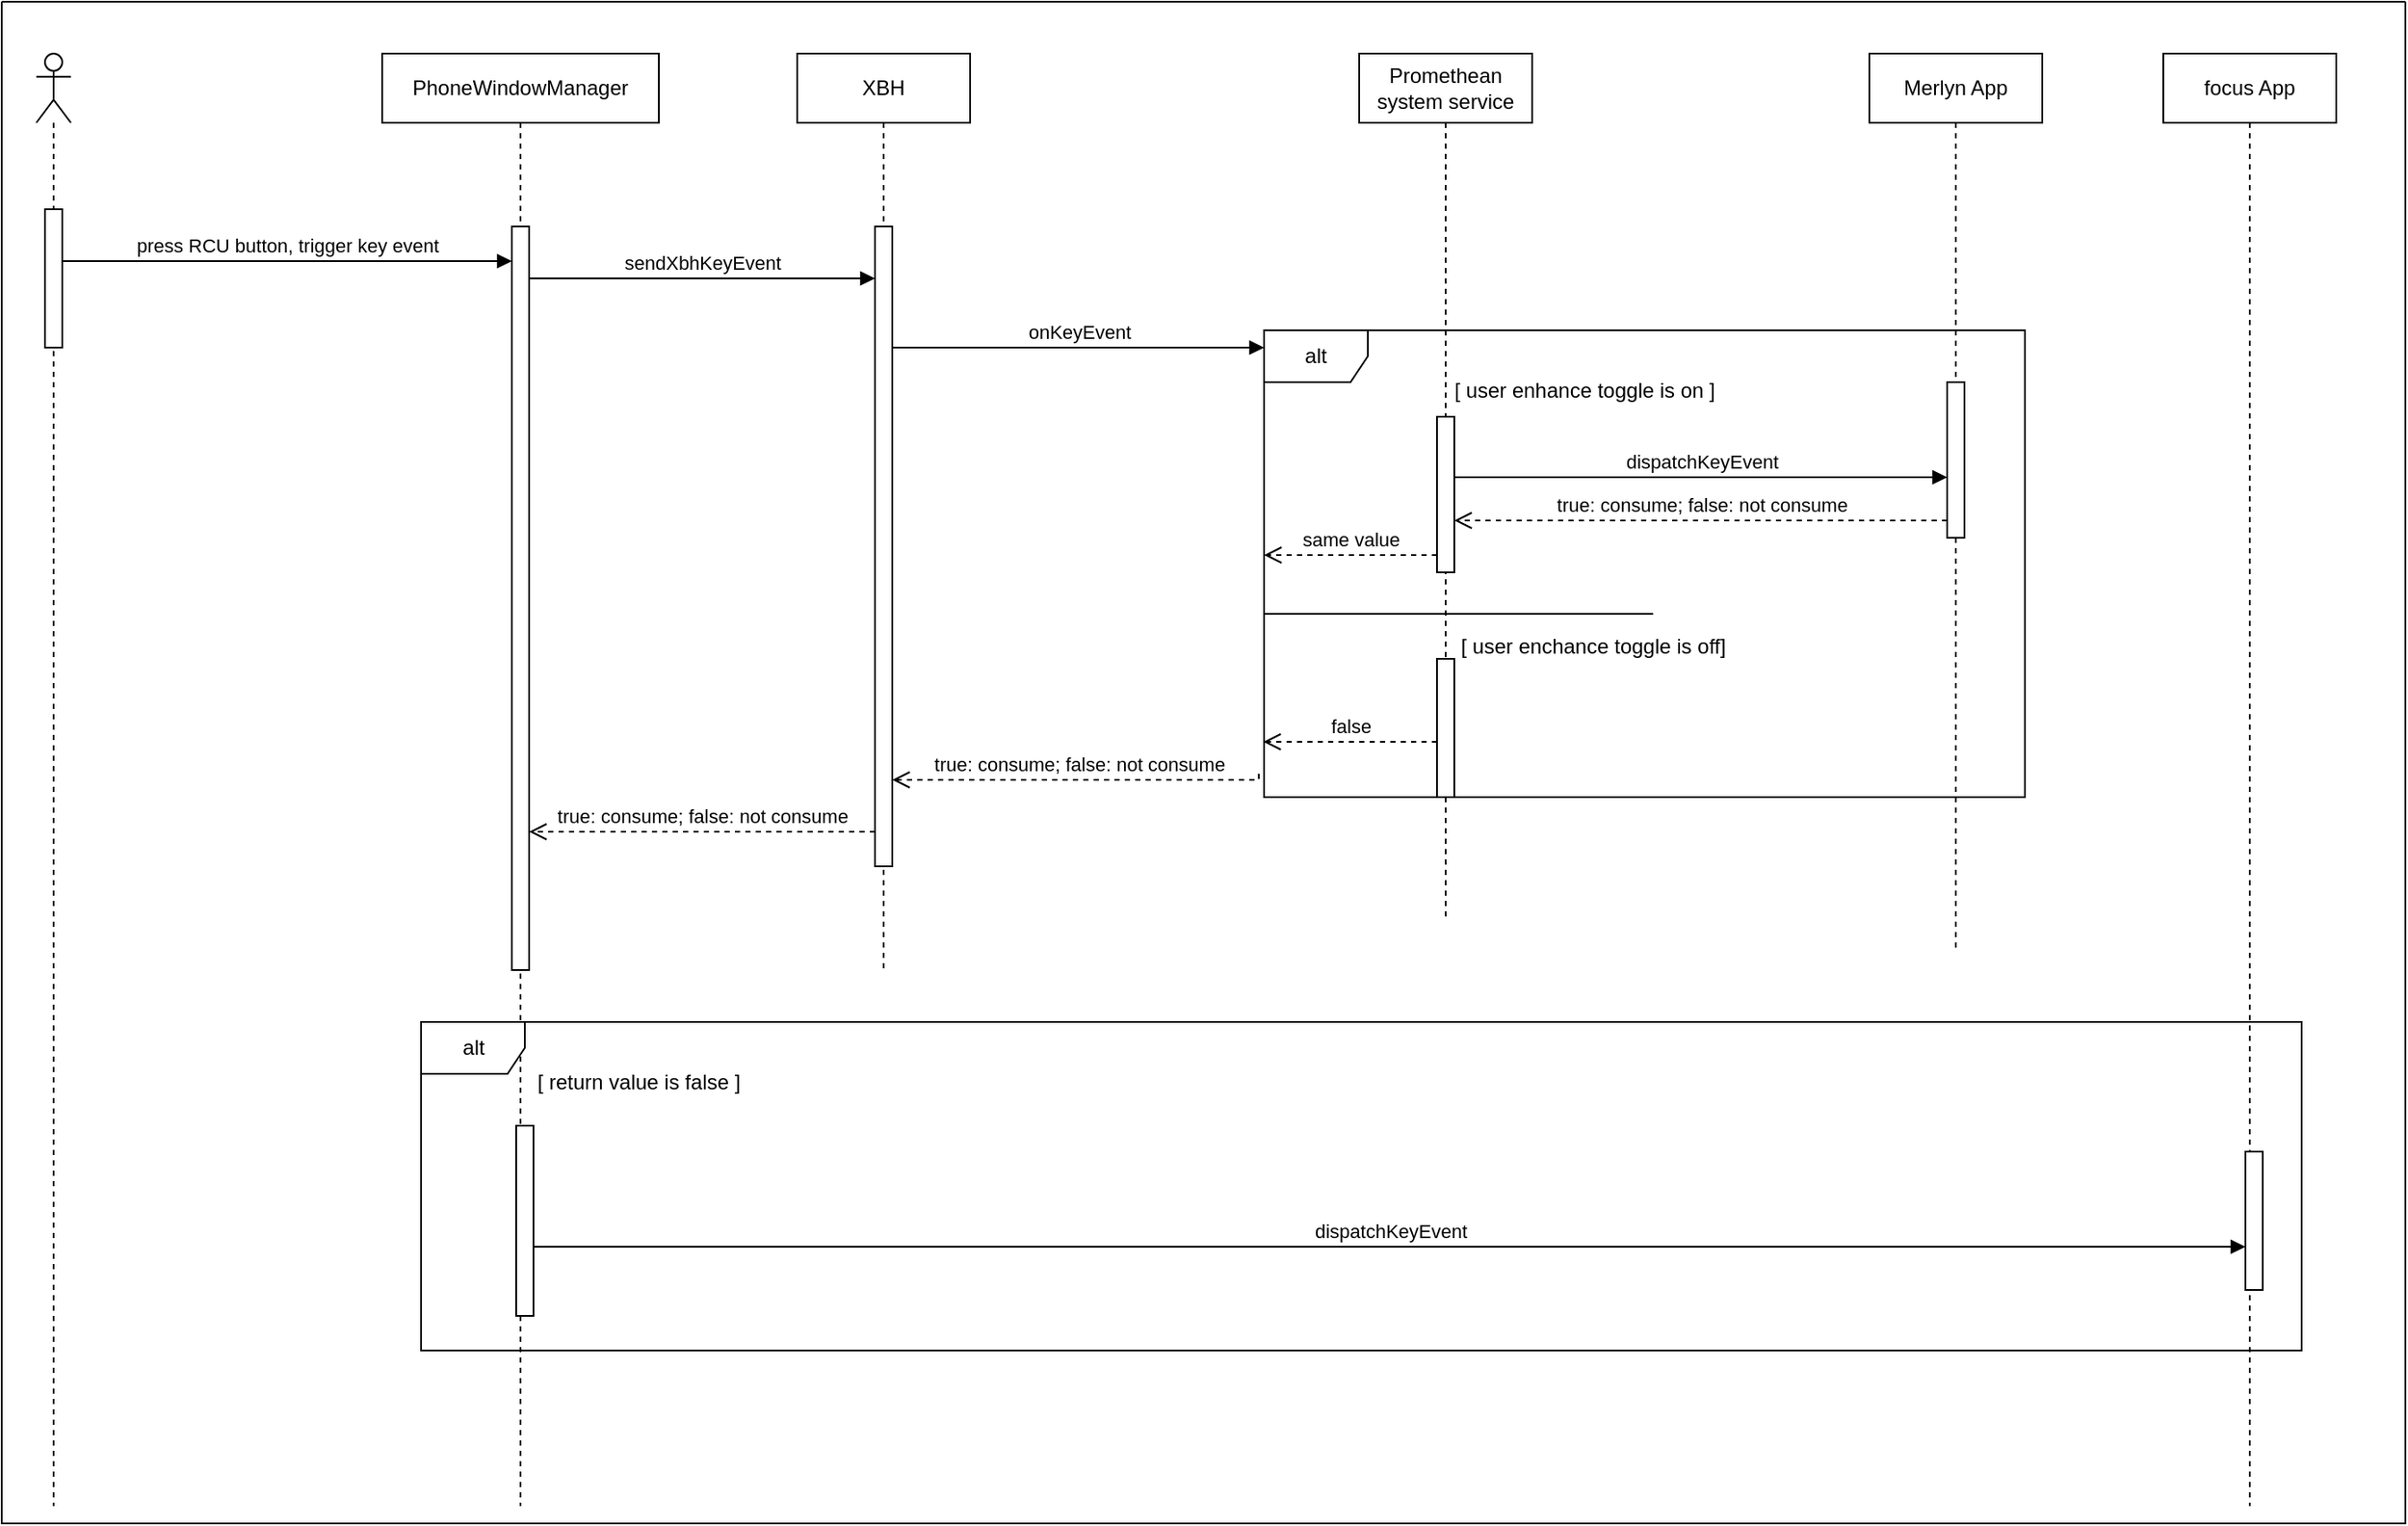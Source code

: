 <mxfile version="20.8.23" type="github">
  <diagram name="Page-1" id="Iv7mJayoe5ap2ETNNHTu">
    <mxGraphModel dx="-560" dy="690" grid="1" gridSize="10" guides="1" tooltips="1" connect="1" arrows="1" fold="1" page="1" pageScale="1" pageWidth="850" pageHeight="1100" math="0" shadow="0">
      <root>
        <mxCell id="0" />
        <mxCell id="1" parent="0" />
        <mxCell id="XDO1bSZa6HCcQc958d6B-11" value="PhoneWindowManager" style="shape=umlLifeline;perimeter=lifelinePerimeter;whiteSpace=wrap;html=1;container=1;dropTarget=0;collapsible=0;recursiveResize=0;outlineConnect=0;portConstraint=eastwest;newEdgeStyle={&quot;edgeStyle&quot;:&quot;elbowEdgeStyle&quot;,&quot;elbow&quot;:&quot;vertical&quot;,&quot;curved&quot;:0,&quot;rounded&quot;:0};" vertex="1" parent="1">
          <mxGeometry x="1920" y="40" width="160" height="840" as="geometry" />
        </mxCell>
        <mxCell id="XDO1bSZa6HCcQc958d6B-18" value="" style="html=1;points=[];perimeter=orthogonalPerimeter;outlineConnect=0;targetShapes=umlLifeline;portConstraint=eastwest;newEdgeStyle={&quot;edgeStyle&quot;:&quot;elbowEdgeStyle&quot;,&quot;elbow&quot;:&quot;vertical&quot;,&quot;curved&quot;:0,&quot;rounded&quot;:0};" vertex="1" parent="XDO1bSZa6HCcQc958d6B-11">
          <mxGeometry x="75" y="100" width="10" height="430" as="geometry" />
        </mxCell>
        <mxCell id="XDO1bSZa6HCcQc958d6B-16" value="" style="shape=umlLifeline;perimeter=lifelinePerimeter;whiteSpace=wrap;html=1;container=1;dropTarget=0;collapsible=0;recursiveResize=0;outlineConnect=0;portConstraint=eastwest;newEdgeStyle={&quot;edgeStyle&quot;:&quot;elbowEdgeStyle&quot;,&quot;elbow&quot;:&quot;vertical&quot;,&quot;curved&quot;:0,&quot;rounded&quot;:0};participant=umlActor;" vertex="1" parent="1">
          <mxGeometry x="1720" y="40" width="20" height="840" as="geometry" />
        </mxCell>
        <mxCell id="XDO1bSZa6HCcQc958d6B-17" value="press RCU button, trigger key event" style="html=1;verticalAlign=bottom;endArrow=block;edgeStyle=elbowEdgeStyle;elbow=vertical;curved=0;rounded=0;startArrow=none;" edge="1" parent="1" source="XDO1bSZa6HCcQc958d6B-19" target="XDO1bSZa6HCcQc958d6B-18">
          <mxGeometry width="80" relative="1" as="geometry">
            <mxPoint x="2100" y="270" as="sourcePoint" />
            <mxPoint x="1950" y="170" as="targetPoint" />
            <Array as="points">
              <mxPoint x="1940" y="160" />
            </Array>
            <mxPoint as="offset" />
          </mxGeometry>
        </mxCell>
        <mxCell id="XDO1bSZa6HCcQc958d6B-20" value="" style="html=1;verticalAlign=bottom;endArrow=none;edgeStyle=elbowEdgeStyle;elbow=vertical;curved=0;rounded=0;" edge="1" parent="1" source="XDO1bSZa6HCcQc958d6B-16" target="XDO1bSZa6HCcQc958d6B-19">
          <mxGeometry width="80" relative="1" as="geometry">
            <mxPoint x="1730" y="190" as="sourcePoint" />
            <mxPoint x="1970" y="190" as="targetPoint" />
          </mxGeometry>
        </mxCell>
        <mxCell id="XDO1bSZa6HCcQc958d6B-19" value="" style="html=1;points=[];perimeter=orthogonalPerimeter;outlineConnect=0;targetShapes=umlLifeline;portConstraint=eastwest;newEdgeStyle={&quot;edgeStyle&quot;:&quot;elbowEdgeStyle&quot;,&quot;elbow&quot;:&quot;vertical&quot;,&quot;curved&quot;:0,&quot;rounded&quot;:0};" vertex="1" parent="1">
          <mxGeometry x="1725" y="130" width="10" height="80" as="geometry" />
        </mxCell>
        <mxCell id="XDO1bSZa6HCcQc958d6B-21" value="XBH" style="shape=umlLifeline;perimeter=lifelinePerimeter;whiteSpace=wrap;html=1;container=1;dropTarget=0;collapsible=0;recursiveResize=0;outlineConnect=0;portConstraint=eastwest;newEdgeStyle={&quot;edgeStyle&quot;:&quot;elbowEdgeStyle&quot;,&quot;elbow&quot;:&quot;vertical&quot;,&quot;curved&quot;:0,&quot;rounded&quot;:0};" vertex="1" parent="1">
          <mxGeometry x="2160" y="40" width="100" height="530" as="geometry" />
        </mxCell>
        <mxCell id="XDO1bSZa6HCcQc958d6B-22" value="" style="html=1;points=[];perimeter=orthogonalPerimeter;outlineConnect=0;targetShapes=umlLifeline;portConstraint=eastwest;newEdgeStyle={&quot;edgeStyle&quot;:&quot;elbowEdgeStyle&quot;,&quot;elbow&quot;:&quot;vertical&quot;,&quot;curved&quot;:0,&quot;rounded&quot;:0};" vertex="1" parent="XDO1bSZa6HCcQc958d6B-21">
          <mxGeometry x="45" y="100" width="10" height="370" as="geometry" />
        </mxCell>
        <mxCell id="XDO1bSZa6HCcQc958d6B-23" value="sendXbhKeyEvent" style="html=1;verticalAlign=bottom;endArrow=block;edgeStyle=elbowEdgeStyle;elbow=vertical;curved=0;rounded=0;" edge="1" parent="1" source="XDO1bSZa6HCcQc958d6B-18" target="XDO1bSZa6HCcQc958d6B-22">
          <mxGeometry width="80" relative="1" as="geometry">
            <mxPoint x="2000" y="180" as="sourcePoint" />
            <mxPoint x="2180" y="270" as="targetPoint" />
            <Array as="points">
              <mxPoint x="2160" y="170" />
            </Array>
          </mxGeometry>
        </mxCell>
        <mxCell id="XDO1bSZa6HCcQc958d6B-38" value="true: consume; false: not consume" style="html=1;verticalAlign=bottom;endArrow=open;dashed=1;endSize=8;edgeStyle=elbowEdgeStyle;elbow=vertical;curved=0;rounded=0;" edge="1" parent="1" source="XDO1bSZa6HCcQc958d6B-22" target="XDO1bSZa6HCcQc958d6B-18">
          <mxGeometry relative="1" as="geometry">
            <mxPoint x="2190" y="190" as="sourcePoint" />
            <mxPoint x="2030" y="200" as="targetPoint" />
            <Array as="points">
              <mxPoint x="2100" y="490" />
              <mxPoint x="2090" y="270" />
              <mxPoint x="2120" y="200" />
            </Array>
          </mxGeometry>
        </mxCell>
        <mxCell id="XDO1bSZa6HCcQc958d6B-46" value="onKeyEvent" style="html=1;verticalAlign=bottom;endArrow=block;edgeStyle=elbowEdgeStyle;elbow=vertical;curved=0;rounded=0;" edge="1" target="XDO1bSZa6HCcQc958d6B-106" parent="1" source="XDO1bSZa6HCcQc958d6B-22">
          <mxGeometry relative="1" as="geometry">
            <mxPoint x="2240" y="160" as="sourcePoint" />
            <Array as="points">
              <mxPoint x="2360" y="210" />
              <mxPoint x="2340" y="160" />
            </Array>
          </mxGeometry>
        </mxCell>
        <mxCell id="XDO1bSZa6HCcQc958d6B-80" value="focus App" style="shape=umlLifeline;perimeter=lifelinePerimeter;whiteSpace=wrap;html=1;container=1;dropTarget=0;collapsible=0;recursiveResize=0;outlineConnect=0;portConstraint=eastwest;newEdgeStyle={&quot;edgeStyle&quot;:&quot;elbowEdgeStyle&quot;,&quot;elbow&quot;:&quot;vertical&quot;,&quot;curved&quot;:0,&quot;rounded&quot;:0};" vertex="1" parent="1">
          <mxGeometry x="2950" y="40" width="100" height="840" as="geometry" />
        </mxCell>
        <mxCell id="XDO1bSZa6HCcQc958d6B-104" value="" style="swimlane;startSize=0;fillStyle=auto;strokeColor=default;gradientColor=default;" vertex="1" parent="1">
          <mxGeometry x="1700" y="10" width="1390" height="880" as="geometry" />
        </mxCell>
        <mxCell id="XDO1bSZa6HCcQc958d6B-44" value="Promethean system service" style="shape=umlLifeline;perimeter=lifelinePerimeter;whiteSpace=wrap;html=1;container=1;dropTarget=0;collapsible=0;recursiveResize=0;outlineConnect=0;portConstraint=eastwest;newEdgeStyle={&quot;edgeStyle&quot;:&quot;elbowEdgeStyle&quot;,&quot;elbow&quot;:&quot;vertical&quot;,&quot;curved&quot;:0,&quot;rounded&quot;:0};" vertex="1" parent="XDO1bSZa6HCcQc958d6B-104">
          <mxGeometry x="785" y="30" width="100" height="500" as="geometry" />
        </mxCell>
        <mxCell id="XDO1bSZa6HCcQc958d6B-111" value="" style="html=1;points=[];perimeter=orthogonalPerimeter;outlineConnect=0;targetShapes=umlLifeline;portConstraint=eastwest;newEdgeStyle={&quot;edgeStyle&quot;:&quot;elbowEdgeStyle&quot;,&quot;elbow&quot;:&quot;vertical&quot;,&quot;curved&quot;:0,&quot;rounded&quot;:0};fillStyle=auto;strokeColor=default;gradientColor=none;" vertex="1" parent="XDO1bSZa6HCcQc958d6B-44">
          <mxGeometry x="45" y="350" width="10" height="80" as="geometry" />
        </mxCell>
        <mxCell id="XDO1bSZa6HCcQc958d6B-79" value="Merlyn App" style="shape=umlLifeline;perimeter=lifelinePerimeter;whiteSpace=wrap;html=1;container=1;dropTarget=0;collapsible=0;recursiveResize=0;outlineConnect=0;portConstraint=eastwest;newEdgeStyle={&quot;edgeStyle&quot;:&quot;elbowEdgeStyle&quot;,&quot;elbow&quot;:&quot;vertical&quot;,&quot;curved&quot;:0,&quot;rounded&quot;:0};" vertex="1" parent="XDO1bSZa6HCcQc958d6B-104">
          <mxGeometry x="1080" y="30" width="100" height="520" as="geometry" />
        </mxCell>
        <mxCell id="XDO1bSZa6HCcQc958d6B-81" value="" style="html=1;points=[];perimeter=orthogonalPerimeter;outlineConnect=0;targetShapes=umlLifeline;portConstraint=eastwest;newEdgeStyle={&quot;edgeStyle&quot;:&quot;elbowEdgeStyle&quot;,&quot;elbow&quot;:&quot;vertical&quot;,&quot;curved&quot;:0,&quot;rounded&quot;:0};" vertex="1" parent="XDO1bSZa6HCcQc958d6B-79">
          <mxGeometry x="45" y="190" width="10" height="90" as="geometry" />
        </mxCell>
        <mxCell id="XDO1bSZa6HCcQc958d6B-82" value="dispatchKeyEvent" style="html=1;verticalAlign=bottom;endArrow=block;edgeStyle=elbowEdgeStyle;elbow=vertical;curved=0;rounded=0;" edge="1" target="XDO1bSZa6HCcQc958d6B-81" parent="XDO1bSZa6HCcQc958d6B-104" source="XDO1bSZa6HCcQc958d6B-45">
          <mxGeometry relative="1" as="geometry">
            <mxPoint x="920" y="150" as="sourcePoint" />
          </mxGeometry>
        </mxCell>
        <mxCell id="XDO1bSZa6HCcQc958d6B-83" value="true: consume; false: not consume" style="html=1;verticalAlign=bottom;endArrow=open;dashed=1;endSize=8;edgeStyle=elbowEdgeStyle;elbow=vertical;curved=0;rounded=0;" edge="1" source="XDO1bSZa6HCcQc958d6B-81" parent="XDO1bSZa6HCcQc958d6B-104" target="XDO1bSZa6HCcQc958d6B-45">
          <mxGeometry relative="1" as="geometry">
            <mxPoint x="920" y="225" as="targetPoint" />
            <Array as="points">
              <mxPoint x="890" y="300" />
              <mxPoint x="920" y="290" />
            </Array>
          </mxGeometry>
        </mxCell>
        <mxCell id="XDO1bSZa6HCcQc958d6B-106" value="alt" style="shape=umlFrame;whiteSpace=wrap;html=1;pointerEvents=0;fillStyle=auto;strokeColor=default;gradientColor=none;" vertex="1" parent="XDO1bSZa6HCcQc958d6B-104">
          <mxGeometry x="730" y="190" width="440" height="270" as="geometry" />
        </mxCell>
        <mxCell id="XDO1bSZa6HCcQc958d6B-45" value="" style="html=1;points=[];perimeter=orthogonalPerimeter;outlineConnect=0;targetShapes=umlLifeline;portConstraint=eastwest;newEdgeStyle={&quot;edgeStyle&quot;:&quot;elbowEdgeStyle&quot;,&quot;elbow&quot;:&quot;vertical&quot;,&quot;curved&quot;:0,&quot;rounded&quot;:0};" vertex="1" parent="XDO1bSZa6HCcQc958d6B-104">
          <mxGeometry x="830" y="240" width="10" height="90" as="geometry" />
        </mxCell>
        <mxCell id="XDO1bSZa6HCcQc958d6B-109" value="[ user enhance toggle is on ]" style="text;html=1;align=center;verticalAlign=middle;resizable=0;points=[];autosize=1;strokeColor=none;fillColor=none;" vertex="1" parent="XDO1bSZa6HCcQc958d6B-104">
          <mxGeometry x="830" y="210" width="170" height="30" as="geometry" />
        </mxCell>
        <mxCell id="XDO1bSZa6HCcQc958d6B-110" value="" style="line;strokeWidth=1;fillColor=none;align=left;verticalAlign=middle;spacingTop=-1;spacingLeft=3;spacingRight=3;rotatable=0;labelPosition=right;points=[];portConstraint=eastwest;strokeColor=inherit;fillStyle=auto;" vertex="1" parent="XDO1bSZa6HCcQc958d6B-104">
          <mxGeometry x="730" y="350" width="225" height="8" as="geometry" />
        </mxCell>
        <mxCell id="XDO1bSZa6HCcQc958d6B-112" value="[ user enchance toggle is off]" style="text;html=1;align=center;verticalAlign=middle;resizable=0;points=[];autosize=1;strokeColor=none;fillColor=none;" vertex="1" parent="XDO1bSZa6HCcQc958d6B-104">
          <mxGeometry x="830" y="358" width="180" height="30" as="geometry" />
        </mxCell>
        <mxCell id="XDO1bSZa6HCcQc958d6B-113" value="false" style="html=1;verticalAlign=bottom;endArrow=open;dashed=1;endSize=8;edgeStyle=elbowEdgeStyle;elbow=vertical;curved=0;rounded=0;entryX=-0.001;entryY=0.882;entryDx=0;entryDy=0;entryPerimeter=0;" edge="1" parent="XDO1bSZa6HCcQc958d6B-104" source="XDO1bSZa6HCcQc958d6B-111" target="XDO1bSZa6HCcQc958d6B-106">
          <mxGeometry relative="1" as="geometry">
            <mxPoint x="825" y="430" as="sourcePoint" />
            <mxPoint x="775" y="430" as="targetPoint" />
          </mxGeometry>
        </mxCell>
        <mxCell id="XDO1bSZa6HCcQc958d6B-114" value="same value" style="html=1;verticalAlign=bottom;endArrow=open;dashed=1;endSize=8;edgeStyle=elbowEdgeStyle;elbow=vertical;curved=0;rounded=0;entryX=0;entryY=0.481;entryDx=0;entryDy=0;entryPerimeter=0;" edge="1" parent="XDO1bSZa6HCcQc958d6B-104" source="XDO1bSZa6HCcQc958d6B-45" target="XDO1bSZa6HCcQc958d6B-106">
          <mxGeometry relative="1" as="geometry">
            <mxPoint x="805" y="390" as="sourcePoint" />
            <mxPoint x="776" y="320" as="targetPoint" />
            <Array as="points">
              <mxPoint x="815" y="320" />
            </Array>
          </mxGeometry>
        </mxCell>
        <mxCell id="XDO1bSZa6HCcQc958d6B-42" value="" style="html=1;points=[];perimeter=orthogonalPerimeter;outlineConnect=0;targetShapes=umlLifeline;portConstraint=eastwest;newEdgeStyle={&quot;edgeStyle&quot;:&quot;elbowEdgeStyle&quot;,&quot;elbow&quot;:&quot;vertical&quot;,&quot;curved&quot;:0,&quot;rounded&quot;:0};" vertex="1" parent="XDO1bSZa6HCcQc958d6B-104">
          <mxGeometry x="297.5" y="650" width="10" height="110" as="geometry" />
        </mxCell>
        <mxCell id="XDO1bSZa6HCcQc958d6B-85" value="" style="html=1;points=[];perimeter=orthogonalPerimeter;outlineConnect=0;targetShapes=umlLifeline;portConstraint=eastwest;newEdgeStyle={&quot;edgeStyle&quot;:&quot;elbowEdgeStyle&quot;,&quot;elbow&quot;:&quot;vertical&quot;,&quot;curved&quot;:0,&quot;rounded&quot;:0};" vertex="1" parent="XDO1bSZa6HCcQc958d6B-104">
          <mxGeometry x="1297.5" y="665" width="10" height="80" as="geometry" />
        </mxCell>
        <mxCell id="XDO1bSZa6HCcQc958d6B-84" value="dispatchKeyEvent" style="html=1;verticalAlign=bottom;endArrow=block;edgeStyle=elbowEdgeStyle;elbow=vertical;curved=0;rounded=0;" edge="1" parent="XDO1bSZa6HCcQc958d6B-104" source="XDO1bSZa6HCcQc958d6B-42" target="XDO1bSZa6HCcQc958d6B-85">
          <mxGeometry width="80" relative="1" as="geometry">
            <mxPoint x="562.5" y="420" as="sourcePoint" />
            <mxPoint x="1122.5" y="505" as="targetPoint" />
            <Array as="points">
              <mxPoint x="742.5" y="720" />
            </Array>
          </mxGeometry>
        </mxCell>
        <mxCell id="XDO1bSZa6HCcQc958d6B-86" value="alt" style="shape=umlFrame;whiteSpace=wrap;html=1;pointerEvents=0;" vertex="1" parent="XDO1bSZa6HCcQc958d6B-104">
          <mxGeometry x="242.5" y="590" width="1087.5" height="190" as="geometry" />
        </mxCell>
        <mxCell id="XDO1bSZa6HCcQc958d6B-87" value="[ return value is false ]" style="text;html=1;align=center;verticalAlign=middle;resizable=0;points=[];autosize=1;strokeColor=none;fillColor=none;" vertex="1" parent="XDO1bSZa6HCcQc958d6B-104">
          <mxGeometry x="297.5" y="610" width="140" height="30" as="geometry" />
        </mxCell>
        <mxCell id="XDO1bSZa6HCcQc958d6B-115" value="true: consume; false: not consume" style="html=1;verticalAlign=bottom;endArrow=open;dashed=1;endSize=8;edgeStyle=elbowEdgeStyle;elbow=vertical;curved=0;rounded=0;exitX=-0.007;exitY=0.95;exitDx=0;exitDy=0;exitPerimeter=0;" edge="1" parent="1" source="XDO1bSZa6HCcQc958d6B-106" target="XDO1bSZa6HCcQc958d6B-22">
          <mxGeometry relative="1" as="geometry">
            <mxPoint x="2360" y="470.82" as="sourcePoint" />
            <mxPoint x="2280" y="470.82" as="targetPoint" />
            <Array as="points">
              <mxPoint x="2270" y="460" />
              <mxPoint x="2270" y="470" />
              <mxPoint x="2430" y="471" />
            </Array>
          </mxGeometry>
        </mxCell>
      </root>
    </mxGraphModel>
  </diagram>
</mxfile>
